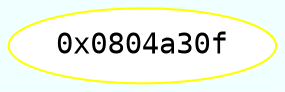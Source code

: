 digraph code {
	graph [bgcolor=azure fontsize=8 fontname="Courier" splines="ortho"];
	node [fillcolor=gray style=filled];
	edge [arrowhead="normal"];
	"0x0804a30f" [URL="sym.sub/0x0804a30f", fillcolor="white",color="yellow", fontname="Courier",label="0x0804a30f"]
}

